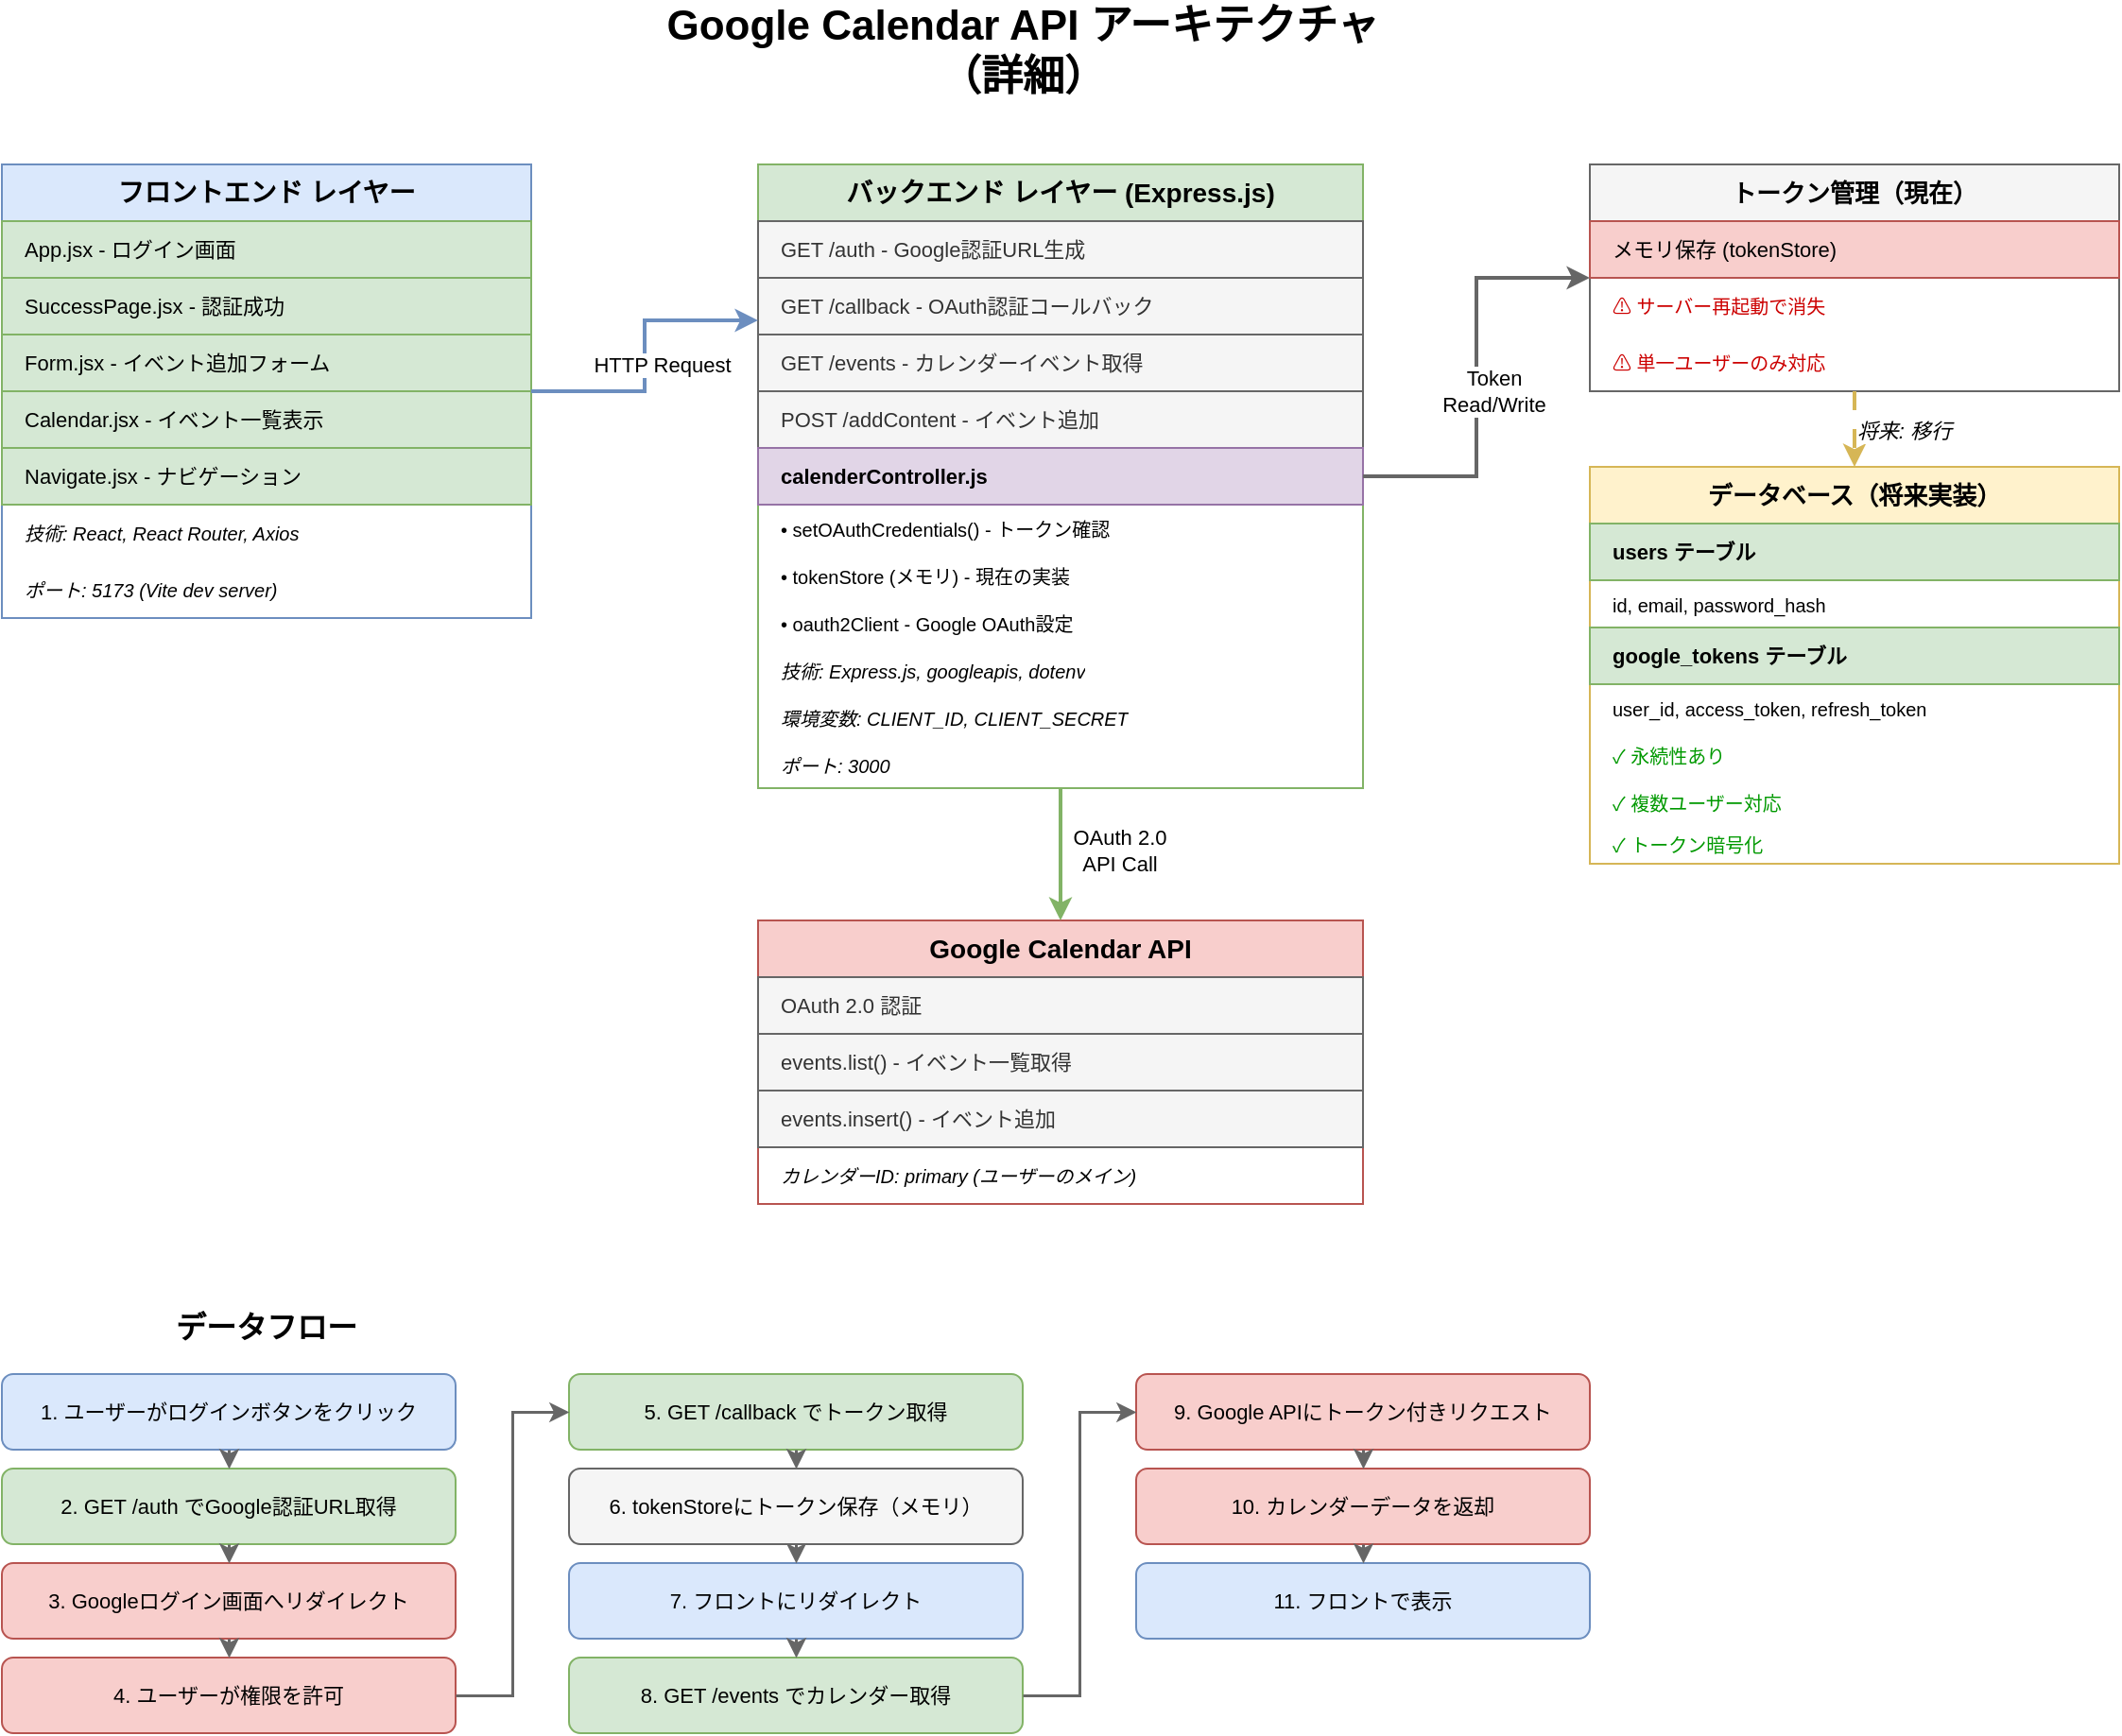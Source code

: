 <mxfile version="22.0.0">
  <diagram name="Architecture" id="architecture">
    <mxGraphModel dx="1422" dy="1000" grid="1" gridSize="10" guides="1" tooltips="1" connect="1" arrows="1" fold="1" page="1" pageScale="1" pageWidth="1400" pageHeight="1000" math="0" shadow="0">
      <root>
        <mxCell id="0" />
        <mxCell id="1" parent="0" />

        <!-- タイトル -->
        <mxCell id="title" value="Google Calendar API アーキテクチャ（詳細）" style="text;html=1;strokeColor=none;fillColor=none;align=center;verticalAlign=middle;whiteSpace=wrap;rounded=0;fontSize=22;fontStyle=1" vertex="1" parent="1">
          <mxGeometry x="400" y="40" width="400" height="40" as="geometry" />
        </mxCell>

        <!-- フロントエンド レイヤー -->
        <mxCell id="frontend-layer" value="フロントエンド レイヤー" style="swimlane;fontStyle=1;childLayout=stackLayout;horizontal=1;startSize=30;horizontalStack=0;resizeParent=1;resizeParentMax=0;resizeLast=0;collapsible=1;marginBottom=0;whiteSpace=wrap;html=1;fillColor=#dae8fc;strokeColor=#6c8ebf;fontSize=14;" vertex="1" parent="1">
          <mxGeometry x="60" y="120" width="280" height="240" as="geometry" />
        </mxCell>
        <mxCell id="frontend-app" value="App.jsx - ログイン画面" style="text;strokeColor=#82b366;fillColor=#d5e8d4;align=left;verticalAlign=middle;spacingLeft=10;spacingRight=4;overflow=hidden;points=[[0,0.5],[1,0.5]];portConstraint=eastwest;rotatable=0;whiteSpace=wrap;html=1;fontSize=11;" vertex="1" parent="frontend-layer">
          <mxGeometry y="30" width="280" height="30" as="geometry" />
        </mxCell>
        <mxCell id="frontend-success" value="SuccessPage.jsx - 認証成功" style="text;strokeColor=#82b366;fillColor=#d5e8d4;align=left;verticalAlign=middle;spacingLeft=10;spacingRight=4;overflow=hidden;points=[[0,0.5],[1,0.5]];portConstraint=eastwest;rotatable=0;whiteSpace=wrap;html=1;fontSize=11;" vertex="1" parent="frontend-layer">
          <mxGeometry y="60" width="280" height="30" as="geometry" />
        </mxCell>
        <mxCell id="frontend-form" value="Form.jsx - イベント追加フォーム" style="text;strokeColor=#82b366;fillColor=#d5e8d4;align=left;verticalAlign=middle;spacingLeft=10;spacingRight=4;overflow=hidden;points=[[0,0.5],[1,0.5]];portConstraint=eastwest;rotatable=0;whiteSpace=wrap;html=1;fontSize=11;" vertex="1" parent="frontend-layer">
          <mxGeometry y="90" width="280" height="30" as="geometry" />
        </mxCell>
        <mxCell id="frontend-calendar" value="Calendar.jsx - イベント一覧表示" style="text;strokeColor=#82b366;fillColor=#d5e8d4;align=left;verticalAlign=middle;spacingLeft=10;spacingRight=4;overflow=hidden;points=[[0,0.5],[1,0.5]];portConstraint=eastwest;rotatable=0;whiteSpace=wrap;html=1;fontSize=11;" vertex="1" parent="frontend-layer">
          <mxGeometry y="120" width="280" height="30" as="geometry" />
        </mxCell>
        <mxCell id="frontend-navigate" value="Navigate.jsx - ナビゲーション" style="text;strokeColor=#82b366;fillColor=#d5e8d4;align=left;verticalAlign=middle;spacingLeft=10;spacingRight=4;overflow=hidden;points=[[0,0.5],[1,0.5]];portConstraint=eastwest;rotatable=0;whiteSpace=wrap;html=1;fontSize=11;" vertex="1" parent="frontend-layer">
          <mxGeometry y="150" width="280" height="30" as="geometry" />
        </mxCell>
        <mxCell id="frontend-tech" value="技術: React, React Router, Axios" style="text;strokeColor=none;fillColor=none;align=left;verticalAlign=middle;spacingLeft=10;spacingRight=4;overflow=hidden;points=[[0,0.5],[1,0.5]];portConstraint=eastwest;rotatable=0;whiteSpace=wrap;html=1;fontSize=10;fontStyle=2" vertex="1" parent="frontend-layer">
          <mxGeometry y="180" width="280" height="30" as="geometry" />
        </mxCell>
        <mxCell id="frontend-port" value="ポート: 5173 (Vite dev server)" style="text;strokeColor=none;fillColor=none;align=left;verticalAlign=middle;spacingLeft=10;spacingRight=4;overflow=hidden;points=[[0,0.5],[1,0.5]];portConstraint=eastwest;rotatable=0;whiteSpace=wrap;html=1;fontSize=10;fontStyle=2" vertex="1" parent="frontend-layer">
          <mxGeometry y="210" width="280" height="30" as="geometry" />
        </mxCell>

        <!-- バックエンド レイヤー -->
        <mxCell id="backend-layer" value="バックエンド レイヤー (Express.js)" style="swimlane;fontStyle=1;childLayout=stackLayout;horizontal=1;startSize=30;horizontalStack=0;resizeParent=1;resizeParentMax=0;resizeLast=0;collapsible=1;marginBottom=0;whiteSpace=wrap;html=1;fillColor=#d5e8d4;strokeColor=#82b366;fontSize=14;" vertex="1" parent="1">
          <mxGeometry x="460" y="120" width="320" height="330" as="geometry" />
        </mxCell>
        <mxCell id="backend-auth" value="GET /auth - Google認証URL生成" style="text;strokeColor=#666666;fillColor=#f5f5f5;align=left;verticalAlign=middle;spacingLeft=10;spacingRight=4;overflow=hidden;points=[[0,0.5],[1,0.5]];portConstraint=eastwest;rotatable=0;whiteSpace=wrap;html=1;fontSize=11;fontColor=#333333;" vertex="1" parent="backend-layer">
          <mxGeometry y="30" width="320" height="30" as="geometry" />
        </mxCell>
        <mxCell id="backend-callback" value="GET /callback - OAuth認証コールバック" style="text;strokeColor=#666666;fillColor=#f5f5f5;align=left;verticalAlign=middle;spacingLeft=10;spacingRight=4;overflow=hidden;points=[[0,0.5],[1,0.5]];portConstraint=eastwest;rotatable=0;whiteSpace=wrap;html=1;fontSize=11;fontColor=#333333;" vertex="1" parent="backend-layer">
          <mxGeometry y="60" width="320" height="30" as="geometry" />
        </mxCell>
        <mxCell id="backend-events" value="GET /events - カレンダーイベント取得" style="text;strokeColor=#666666;fillColor=#f5f5f5;align=left;verticalAlign=middle;spacingLeft=10;spacingRight=4;overflow=hidden;points=[[0,0.5],[1,0.5]];portConstraint=eastwest;rotatable=0;whiteSpace=wrap;html=1;fontSize=11;fontColor=#333333;" vertex="1" parent="backend-layer">
          <mxGeometry y="90" width="320" height="30" as="geometry" />
        </mxCell>
        <mxCell id="backend-add" value="POST /addContent - イベント追加" style="text;strokeColor=#666666;fillColor=#f5f5f5;align=left;verticalAlign=middle;spacingLeft=10;spacingRight=4;overflow=hidden;points=[[0,0.5],[1,0.5]];portConstraint=eastwest;rotatable=0;whiteSpace=wrap;html=1;fontSize=11;fontColor=#333333;" vertex="1" parent="backend-layer">
          <mxGeometry y="120" width="320" height="30" as="geometry" />
        </mxCell>
        <mxCell id="backend-controller" value="calenderController.js" style="text;strokeColor=#9673a6;fillColor=#e1d5e7;align=left;verticalAlign=middle;spacingLeft=10;spacingRight=4;overflow=hidden;points=[[0,0.5],[1,0.5]];portConstraint=eastwest;rotatable=0;whiteSpace=wrap;html=1;fontSize=11;fontStyle=1" vertex="1" parent="backend-layer">
          <mxGeometry y="150" width="320" height="30" as="geometry" />
        </mxCell>
        <mxCell id="backend-helper" value="  • setOAuthCredentials() - トークン確認" style="text;strokeColor=none;fillColor=none;align=left;verticalAlign=middle;spacingLeft=10;spacingRight=4;overflow=hidden;points=[[0,0.5],[1,0.5]];portConstraint=eastwest;rotatable=0;whiteSpace=wrap;html=1;fontSize=10;" vertex="1" parent="backend-layer">
          <mxGeometry y="180" width="320" height="25" as="geometry" />
        </mxCell>
        <mxCell id="backend-token" value="  • tokenStore (メモリ) - 現在の実装" style="text;strokeColor=none;fillColor=none;align=left;verticalAlign=middle;spacingLeft=10;spacingRight=4;overflow=hidden;points=[[0,0.5],[1,0.5]];portConstraint=eastwest;rotatable=0;whiteSpace=wrap;html=1;fontSize=10;" vertex="1" parent="backend-layer">
          <mxGeometry y="205" width="320" height="25" as="geometry" />
        </mxCell>
        <mxCell id="backend-oauth" value="  • oauth2Client - Google OAuth設定" style="text;strokeColor=none;fillColor=none;align=left;verticalAlign=middle;spacingLeft=10;spacingRight=4;overflow=hidden;points=[[0,0.5],[1,0.5]];portConstraint=eastwest;rotatable=0;whiteSpace=wrap;html=1;fontSize=10;" vertex="1" parent="backend-layer">
          <mxGeometry y="230" width="320" height="25" as="geometry" />
        </mxCell>
        <mxCell id="backend-tech" value="技術: Express.js, googleapis, dotenv" style="text;strokeColor=none;fillColor=none;align=left;verticalAlign=middle;spacingLeft=10;spacingRight=4;overflow=hidden;points=[[0,0.5],[1,0.5]];portConstraint=eastwest;rotatable=0;whiteSpace=wrap;html=1;fontSize=10;fontStyle=2" vertex="1" parent="backend-layer">
          <mxGeometry y="255" width="320" height="25" as="geometry" />
        </mxCell>
        <mxCell id="backend-env" value="環境変数: CLIENT_ID, CLIENT_SECRET" style="text;strokeColor=none;fillColor=none;align=left;verticalAlign=middle;spacingLeft=10;spacingRight=4;overflow=hidden;points=[[0,0.5],[1,0.5]];portConstraint=eastwest;rotatable=0;whiteSpace=wrap;html=1;fontSize=10;fontStyle=2" vertex="1" parent="backend-layer">
          <mxGeometry y="280" width="320" height="25" as="geometry" />
        </mxCell>
        <mxCell id="backend-port" value="ポート: 3000" style="text;strokeColor=none;fillColor=none;align=left;verticalAlign=middle;spacingLeft=10;spacingRight=4;overflow=hidden;points=[[0,0.5],[1,0.5]];portConstraint=eastwest;rotatable=0;whiteSpace=wrap;html=1;fontSize=10;fontStyle=2" vertex="1" parent="backend-layer">
          <mxGeometry y="305" width="320" height="25" as="geometry" />
        </mxCell>

        <!-- Google API -->
        <mxCell id="google-layer" value="Google Calendar API" style="swimlane;fontStyle=1;childLayout=stackLayout;horizontal=1;startSize=30;horizontalStack=0;resizeParent=1;resizeParentMax=0;resizeLast=0;collapsible=1;marginBottom=0;whiteSpace=wrap;html=1;fillColor=#f8cecc;strokeColor=#b85450;fontSize=14;" vertex="1" parent="1">
          <mxGeometry x="460" y="520" width="320" height="150" as="geometry" />
        </mxCell>
        <mxCell id="google-auth" value="OAuth 2.0 認証" style="text;strokeColor=#666666;fillColor=#f5f5f5;align=left;verticalAlign=middle;spacingLeft=10;spacingRight=4;overflow=hidden;points=[[0,0.5],[1,0.5]];portConstraint=eastwest;rotatable=0;whiteSpace=wrap;html=1;fontSize=11;fontColor=#333333;" vertex="1" parent="google-layer">
          <mxGeometry y="30" width="320" height="30" as="geometry" />
        </mxCell>
        <mxCell id="google-list" value="events.list() - イベント一覧取得" style="text;strokeColor=#666666;fillColor=#f5f5f5;align=left;verticalAlign=middle;spacingLeft=10;spacingRight=4;overflow=hidden;points=[[0,0.5],[1,0.5]];portConstraint=eastwest;rotatable=0;whiteSpace=wrap;html=1;fontSize=11;fontColor=#333333;" vertex="1" parent="google-layer">
          <mxGeometry y="60" width="320" height="30" as="geometry" />
        </mxCell>
        <mxCell id="google-insert" value="events.insert() - イベント追加" style="text;strokeColor=#666666;fillColor=#f5f5f5;align=left;verticalAlign=middle;spacingLeft=10;spacingRight=4;overflow=hidden;points=[[0,0.5],[1,0.5]];portConstraint=eastwest;rotatable=0;whiteSpace=wrap;html=1;fontSize=11;fontColor=#333333;" vertex="1" parent="google-layer">
          <mxGeometry y="90" width="320" height="30" as="geometry" />
        </mxCell>
        <mxCell id="google-calendar" value="カレンダーID: primary (ユーザーのメイン)" style="text;strokeColor=none;fillColor=none;align=left;verticalAlign=middle;spacingLeft=10;spacingRight=4;overflow=hidden;points=[[0,0.5],[1,0.5]];portConstraint=eastwest;rotatable=0;whiteSpace=wrap;html=1;fontSize=10;fontStyle=2" vertex="1" parent="google-layer">
          <mxGeometry y="120" width="320" height="30" as="geometry" />
        </mxCell>

        <!-- トークンストア（現在） -->
        <mxCell id="token-current" value="トークン管理（現在）" style="swimlane;fontStyle=1;childLayout=stackLayout;horizontal=1;startSize=30;horizontalStack=0;resizeParent=1;resizeParentMax=0;resizeLast=0;collapsible=1;marginBottom=0;whiteSpace=wrap;html=1;fillColor=#f5f5f5;strokeColor=#666666;fontSize=13;" vertex="1" parent="1">
          <mxGeometry x="900" y="120" width="280" height="120" as="geometry" />
        </mxCell>
        <mxCell id="token-memory" value="メモリ保存 (tokenStore)" style="text;strokeColor=#b85450;fillColor=#f8cecc;align=left;verticalAlign=middle;spacingLeft=10;spacingRight=4;overflow=hidden;points=[[0,0.5],[1,0.5]];portConstraint=eastwest;rotatable=0;whiteSpace=wrap;html=1;fontSize=11;" vertex="1" parent="token-current">
          <mxGeometry y="30" width="280" height="30" as="geometry" />
        </mxCell>
        <mxCell id="token-volatile" value="⚠ サーバー再起動で消失" style="text;strokeColor=none;fillColor=none;align=left;verticalAlign=middle;spacingLeft=10;spacingRight=4;overflow=hidden;points=[[0,0.5],[1,0.5]];portConstraint=eastwest;rotatable=0;whiteSpace=wrap;html=1;fontSize=10;fontColor=#cc0000" vertex="1" parent="token-current">
          <mxGeometry y="60" width="280" height="30" as="geometry" />
        </mxCell>
        <mxCell id="token-single" value="⚠ 単一ユーザーのみ対応" style="text;strokeColor=none;fillColor=none;align=left;verticalAlign=middle;spacingLeft=10;spacingRight=4;overflow=hidden;points=[[0,0.5],[1,0.5]];portConstraint=eastwest;rotatable=0;whiteSpace=wrap;html=1;fontSize=10;fontColor=#cc0000" vertex="1" parent="token-current">
          <mxGeometry y="90" width="280" height="30" as="geometry" />
        </mxCell>

        <!-- データベース（将来） -->
        <mxCell id="db-future" value="データベース（将来実装）" style="swimlane;fontStyle=1;childLayout=stackLayout;horizontal=1;startSize=30;horizontalStack=0;resizeParent=1;resizeParentMax=0;resizeLast=0;collapsible=1;marginBottom=0;whiteSpace=wrap;html=1;fillColor=#fff2cc;strokeColor=#d6b656;fontSize=13;" vertex="1" parent="1">
          <mxGeometry x="900" y="280" width="280" height="210" as="geometry" />
        </mxCell>
        <mxCell id="db-users" value="users テーブル" style="text;strokeColor=#82b366;fillColor=#d5e8d4;align=left;verticalAlign=middle;spacingLeft=10;spacingRight=4;overflow=hidden;points=[[0,0.5],[1,0.5]];portConstraint=eastwest;rotatable=0;whiteSpace=wrap;html=1;fontSize=11;fontStyle=1" vertex="1" parent="db-future">
          <mxGeometry y="30" width="280" height="30" as="geometry" />
        </mxCell>
        <mxCell id="db-users-detail" value="  id, email, password_hash" style="text;strokeColor=none;fillColor=none;align=left;verticalAlign=middle;spacingLeft=10;spacingRight=4;overflow=hidden;points=[[0,0.5],[1,0.5]];portConstraint=eastwest;rotatable=0;whiteSpace=wrap;html=1;fontSize=10;" vertex="1" parent="db-future">
          <mxGeometry y="60" width="280" height="25" as="geometry" />
        </mxCell>
        <mxCell id="db-tokens" value="google_tokens テーブル" style="text;strokeColor=#82b366;fillColor=#d5e8d4;align=left;verticalAlign=middle;spacingLeft=10;spacingRight=4;overflow=hidden;points=[[0,0.5],[1,0.5]];portConstraint=eastwest;rotatable=0;whiteSpace=wrap;html=1;fontSize=11;fontStyle=1" vertex="1" parent="db-future">
          <mxGeometry y="85" width="280" height="30" as="geometry" />
        </mxCell>
        <mxCell id="db-tokens-detail" value="  user_id, access_token, refresh_token" style="text;strokeColor=none;fillColor=none;align=left;verticalAlign=middle;spacingLeft=10;spacingRight=4;overflow=hidden;points=[[0,0.5],[1,0.5]];portConstraint=eastwest;rotatable=0;whiteSpace=wrap;html=1;fontSize=10;" vertex="1" parent="db-future">
          <mxGeometry y="115" width="280" height="25" as="geometry" />
        </mxCell>
        <mxCell id="db-feature" value="✓ 永続性あり" style="text;strokeColor=none;fillColor=none;align=left;verticalAlign=middle;spacingLeft=10;spacingRight=4;overflow=hidden;points=[[0,0.5],[1,0.5]];portConstraint=eastwest;rotatable=0;whiteSpace=wrap;html=1;fontSize=10;fontColor=#009900" vertex="1" parent="db-future">
          <mxGeometry y="140" width="280" height="25" as="geometry" />
        </mxCell>
        <mxCell id="db-multi" value="✓ 複数ユーザー対応" style="text;strokeColor=none;fillColor=none;align=left;verticalAlign=middle;spacingLeft=10;spacingRight=4;overflow=hidden;points=[[0,0.5],[1,0.5]];portConstraint=eastwest;rotatable=0;whiteSpace=wrap;html=1;fontSize=10;fontColor=#009900" vertex="1" parent="db-future">
          <mxGeometry y="165" width="280" height="25" as="geometry" />
        </mxCell>
        <mxCell id="db-secure" value="✓ トークン暗号化" style="text;strokeColor=none;fillColor=none;align=left;verticalAlign=middle;spacingLeft=10;spacingRight=4;overflow=hidden;points=[[0,0.5],[1,0.5]];portConstraint=eastwest;rotatable=0;whiteSpace=wrap;html=1;fontSize=10;fontColor=#009900" vertex="1" parent="db-future">
          <mxGeometry y="190" width="280" height="20" as="geometry" />
        </mxCell>

        <!-- データフロー図 -->
        <mxCell id="flow-title" value="データフロー" style="text;html=1;strokeColor=none;fillColor=none;align=center;verticalAlign=middle;whiteSpace=wrap;rounded=0;fontSize=16;fontStyle=1" vertex="1" parent="1">
          <mxGeometry x="100" y="720" width="200" height="30" as="geometry" />
        </mxCell>

        <mxCell id="flow1" value="1. ユーザーがログインボタンをクリック" style="rounded=1;whiteSpace=wrap;html=1;fillColor=#dae8fc;strokeColor=#6c8ebf;fontSize=11;" vertex="1" parent="1">
          <mxGeometry x="60" y="760" width="240" height="40" as="geometry" />
        </mxCell>
        <mxCell id="flow2" value="2. GET /auth でGoogle認証URL取得" style="rounded=1;whiteSpace=wrap;html=1;fillColor=#d5e8d4;strokeColor=#82b366;fontSize=11;" vertex="1" parent="1">
          <mxGeometry x="60" y="810" width="240" height="40" as="geometry" />
        </mxCell>
        <mxCell id="flow3" value="3. Googleログイン画面へリダイレクト" style="rounded=1;whiteSpace=wrap;html=1;fillColor=#f8cecc;strokeColor=#b85450;fontSize=11;" vertex="1" parent="1">
          <mxGeometry x="60" y="860" width="240" height="40" as="geometry" />
        </mxCell>
        <mxCell id="flow4" value="4. ユーザーが権限を許可" style="rounded=1;whiteSpace=wrap;html=1;fillColor=#f8cecc;strokeColor=#b85450;fontSize=11;" vertex="1" parent="1">
          <mxGeometry x="60" y="910" width="240" height="40" as="geometry" />
        </mxCell>

        <mxCell id="flow5" value="5. GET /callback でトークン取得" style="rounded=1;whiteSpace=wrap;html=1;fillColor=#d5e8d4;strokeColor=#82b366;fontSize=11;" vertex="1" parent="1">
          <mxGeometry x="360" y="760" width="240" height="40" as="geometry" />
        </mxCell>
        <mxCell id="flow6" value="6. tokenStoreにトークン保存（メモリ）" style="rounded=1;whiteSpace=wrap;html=1;fillColor=#f5f5f5;strokeColor=#666666;fontSize=11;" vertex="1" parent="1">
          <mxGeometry x="360" y="810" width="240" height="40" as="geometry" />
        </mxCell>
        <mxCell id="flow7" value="7. フロントにリダイレクト" style="rounded=1;whiteSpace=wrap;html=1;fillColor=#dae8fc;strokeColor=#6c8ebf;fontSize=11;" vertex="1" parent="1">
          <mxGeometry x="360" y="860" width="240" height="40" as="geometry" />
        </mxCell>
        <mxCell id="flow8" value="8. GET /events でカレンダー取得" style="rounded=1;whiteSpace=wrap;html=1;fillColor=#d5e8d4;strokeColor=#82b366;fontSize=11;" vertex="1" parent="1">
          <mxGeometry x="360" y="910" width="240" height="40" as="geometry" />
        </mxCell>

        <mxCell id="flow9" value="9. Google APIにトークン付きリクエスト" style="rounded=1;whiteSpace=wrap;html=1;fillColor=#f8cecc;strokeColor=#b85450;fontSize=11;" vertex="1" parent="1">
          <mxGeometry x="660" y="760" width="240" height="40" as="geometry" />
        </mxCell>
        <mxCell id="flow10" value="10. カレンダーデータを返却" style="rounded=1;whiteSpace=wrap;html=1;fillColor=#f8cecc;strokeColor=#b85450;fontSize=11;" vertex="1" parent="1">
          <mxGeometry x="660" y="810" width="240" height="40" as="geometry" />
        </mxCell>
        <mxCell id="flow11" value="11. フロントで表示" style="rounded=1;whiteSpace=wrap;html=1;fillColor=#dae8fc;strokeColor=#6c8ebf;fontSize=11;" vertex="1" parent="1">
          <mxGeometry x="660" y="860" width="240" height="40" as="geometry" />
        </mxCell>

        <!-- 矢印 -->
        <mxCell id="arrow-f2b" style="edgeStyle=orthogonalEdgeStyle;rounded=0;orthogonalLoop=1;jettySize=auto;html=1;exitX=1;exitY=0.5;exitDx=0;exitDy=0;entryX=0;entryY=0.25;entryDx=0;entryDy=0;strokeWidth=2;strokeColor=#6c8ebf;" edge="1" parent="1" source="frontend-layer" target="backend-layer">
          <mxGeometry relative="1" as="geometry" />
        </mxCell>
        <mxCell id="arrow-label1" value="HTTP Request" style="edgeLabel;html=1;align=center;verticalAlign=middle;resizable=0;points=[];fontSize=11;" vertex="1" connectable="0" parent="arrow-f2b">
          <mxGeometry x="-0.2" y="1" relative="1" as="geometry">
            <mxPoint x="10" y="-11" as="offset" />
          </mxGeometry>
        </mxCell>

        <mxCell id="arrow-b2g" style="edgeStyle=orthogonalEdgeStyle;rounded=0;orthogonalLoop=1;jettySize=auto;html=1;exitX=0.5;exitY=1;exitDx=0;exitDy=0;entryX=0.5;entryY=0;entryDx=0;entryDy=0;strokeWidth=2;strokeColor=#82b366;" edge="1" parent="1" source="backend-layer" target="google-layer">
          <mxGeometry relative="1" as="geometry" />
        </mxCell>
        <mxCell id="arrow-label2" value="OAuth 2.0&#xa;API Call" style="edgeLabel;html=1;align=center;verticalAlign=middle;resizable=0;points=[];fontSize=11;" vertex="1" connectable="0" parent="arrow-b2g">
          <mxGeometry x="-0.2" y="1" relative="1" as="geometry">
            <mxPoint x="30" y="5" as="offset" />
          </mxGeometry>
        </mxCell>

        <mxCell id="arrow-b2t" style="edgeStyle=orthogonalEdgeStyle;rounded=0;orthogonalLoop=1;jettySize=auto;html=1;exitX=1;exitY=0.5;exitDx=0;exitDy=0;entryX=0;entryY=0.5;entryDx=0;entryDy=0;strokeWidth=2;strokeColor=#666666;" edge="1" parent="1" source="backend-layer" target="token-current">
          <mxGeometry relative="1" as="geometry" />
        </mxCell>
        <mxCell id="arrow-label3" value="Token&#xa;Read/Write" style="edgeLabel;html=1;align=center;verticalAlign=middle;resizable=0;points=[];fontSize=11;" vertex="1" connectable="0" parent="arrow-b2t">
          <mxGeometry x="-0.2" y="1" relative="1" as="geometry">
            <mxPoint x="10" y="-15" as="offset" />
          </mxGeometry>
        </mxCell>

        <mxCell id="arrow-t2db" style="edgeStyle=orthogonalEdgeStyle;rounded=0;orthogonalLoop=1;jettySize=auto;html=1;exitX=0.5;exitY=1;exitDx=0;exitDy=0;entryX=0.5;entryY=0;entryDx=0;entryDy=0;strokeWidth=2;strokeColor=#d6b656;dashed=1;dashPattern=5 5;" edge="1" parent="1" source="token-current" target="db-future">
          <mxGeometry relative="1" as="geometry" />
        </mxCell>
        <mxCell id="arrow-label4" value="将来: 移行" style="edgeLabel;html=1;align=center;verticalAlign=middle;resizable=0;points=[];fontSize=11;fontStyle=2" vertex="1" connectable="0" parent="arrow-t2db">
          <mxGeometry x="-0.2" y="1" relative="1" as="geometry">
            <mxPoint x="25" y="5" as="offset" />
          </mxGeometry>
        </mxCell>

        <mxCell id="flow-arrow1" style="edgeStyle=orthogonalEdgeStyle;rounded=0;orthogonalLoop=1;jettySize=auto;html=1;exitX=0.5;exitY=1;exitDx=0;exitDy=0;entryX=0.5;entryY=0;entryDx=0;entryDy=0;strokeWidth=1.5;strokeColor=#666666;" edge="1" parent="1" source="flow1" target="flow2">
          <mxGeometry relative="1" as="geometry" />
        </mxCell>
        <mxCell id="flow-arrow2" style="edgeStyle=orthogonalEdgeStyle;rounded=0;orthogonalLoop=1;jettySize=auto;html=1;exitX=0.5;exitY=1;exitDx=0;exitDy=0;entryX=0.5;entryY=0;entryDx=0;entryDy=0;strokeWidth=1.5;strokeColor=#666666;" edge="1" parent="1" source="flow2" target="flow3">
          <mxGeometry relative="1" as="geometry" />
        </mxCell>
        <mxCell id="flow-arrow3" style="edgeStyle=orthogonalEdgeStyle;rounded=0;orthogonalLoop=1;jettySize=auto;html=1;exitX=0.5;exitY=1;exitDx=0;exitDy=0;entryX=0.5;entryY=0;entryDx=0;entryDy=0;strokeWidth=1.5;strokeColor=#666666;" edge="1" parent="1" source="flow3" target="flow4">
          <mxGeometry relative="1" as="geometry" />
        </mxCell>
        <mxCell id="flow-arrow4" style="edgeStyle=orthogonalEdgeStyle;rounded=0;orthogonalLoop=1;jettySize=auto;html=1;exitX=1;exitY=0.5;exitDx=0;exitDy=0;entryX=0;entryY=0.5;entryDx=0;entryDy=0;strokeWidth=1.5;strokeColor=#666666;" edge="1" parent="1" source="flow4" target="flow5">
          <mxGeometry relative="1" as="geometry" />
        </mxCell>
        <mxCell id="flow-arrow5" style="edgeStyle=orthogonalEdgeStyle;rounded=0;orthogonalLoop=1;jettySize=auto;html=1;exitX=0.5;exitY=1;exitDx=0;exitDy=0;entryX=0.5;entryY=0;entryDx=0;entryDy=0;strokeWidth=1.5;strokeColor=#666666;" edge="1" parent="1" source="flow5" target="flow6">
          <mxGeometry relative="1" as="geometry" />
        </mxCell>
        <mxCell id="flow-arrow6" style="edgeStyle=orthogonalEdgeStyle;rounded=0;orthogonalLoop=1;jettySize=auto;html=1;exitX=0.5;exitY=1;exitDx=0;exitDy=0;entryX=0.5;entryY=0;entryDx=0;entryDy=0;strokeWidth=1.5;strokeColor=#666666;" edge="1" parent="1" source="flow6" target="flow7">
          <mxGeometry relative="1" as="geometry" />
        </mxCell>
        <mxCell id="flow-arrow7" style="edgeStyle=orthogonalEdgeStyle;rounded=0;orthogonalLoop=1;jettySize=auto;html=1;exitX=0.5;exitY=1;exitDx=0;exitDy=0;entryX=0.5;entryY=0;entryDx=0;entryDy=0;strokeWidth=1.5;strokeColor=#666666;" edge="1" parent="1" source="flow7" target="flow8">
          <mxGeometry relative="1" as="geometry" />
        </mxCell>
        <mxCell id="flow-arrow8" style="edgeStyle=orthogonalEdgeStyle;rounded=0;orthogonalLoop=1;jettySize=auto;html=1;exitX=1;exitY=0.5;exitDx=0;exitDy=0;entryX=0;entryY=0.5;entryDx=0;entryDy=0;strokeWidth=1.5;strokeColor=#666666;" edge="1" parent="1" source="flow8" target="flow9">
          <mxGeometry relative="1" as="geometry" />
        </mxCell>
        <mxCell id="flow-arrow9" style="edgeStyle=orthogonalEdgeStyle;rounded=0;orthogonalLoop=1;jettySize=auto;html=1;exitX=0.5;exitY=1;exitDx=0;exitDy=0;entryX=0.5;entryY=0;entryDx=0;entryDy=0;strokeWidth=1.5;strokeColor=#666666;" edge="1" parent="1" source="flow9" target="flow10">
          <mxGeometry relative="1" as="geometry" />
        </mxCell>
        <mxCell id="flow-arrow10" style="edgeStyle=orthogonalEdgeStyle;rounded=0;orthogonalLoop=1;jettySize=auto;html=1;exitX=0.5;exitY=1;exitDx=0;exitDy=0;entryX=0.5;entryY=0;entryDx=0;entryDy=0;strokeWidth=1.5;strokeColor=#666666;" edge="1" parent="1" source="flow10" target="flow11">
          <mxGeometry relative="1" as="geometry" />
        </mxCell>

      </root>
    </mxGraphModel>
  </diagram>
</mxfile>
